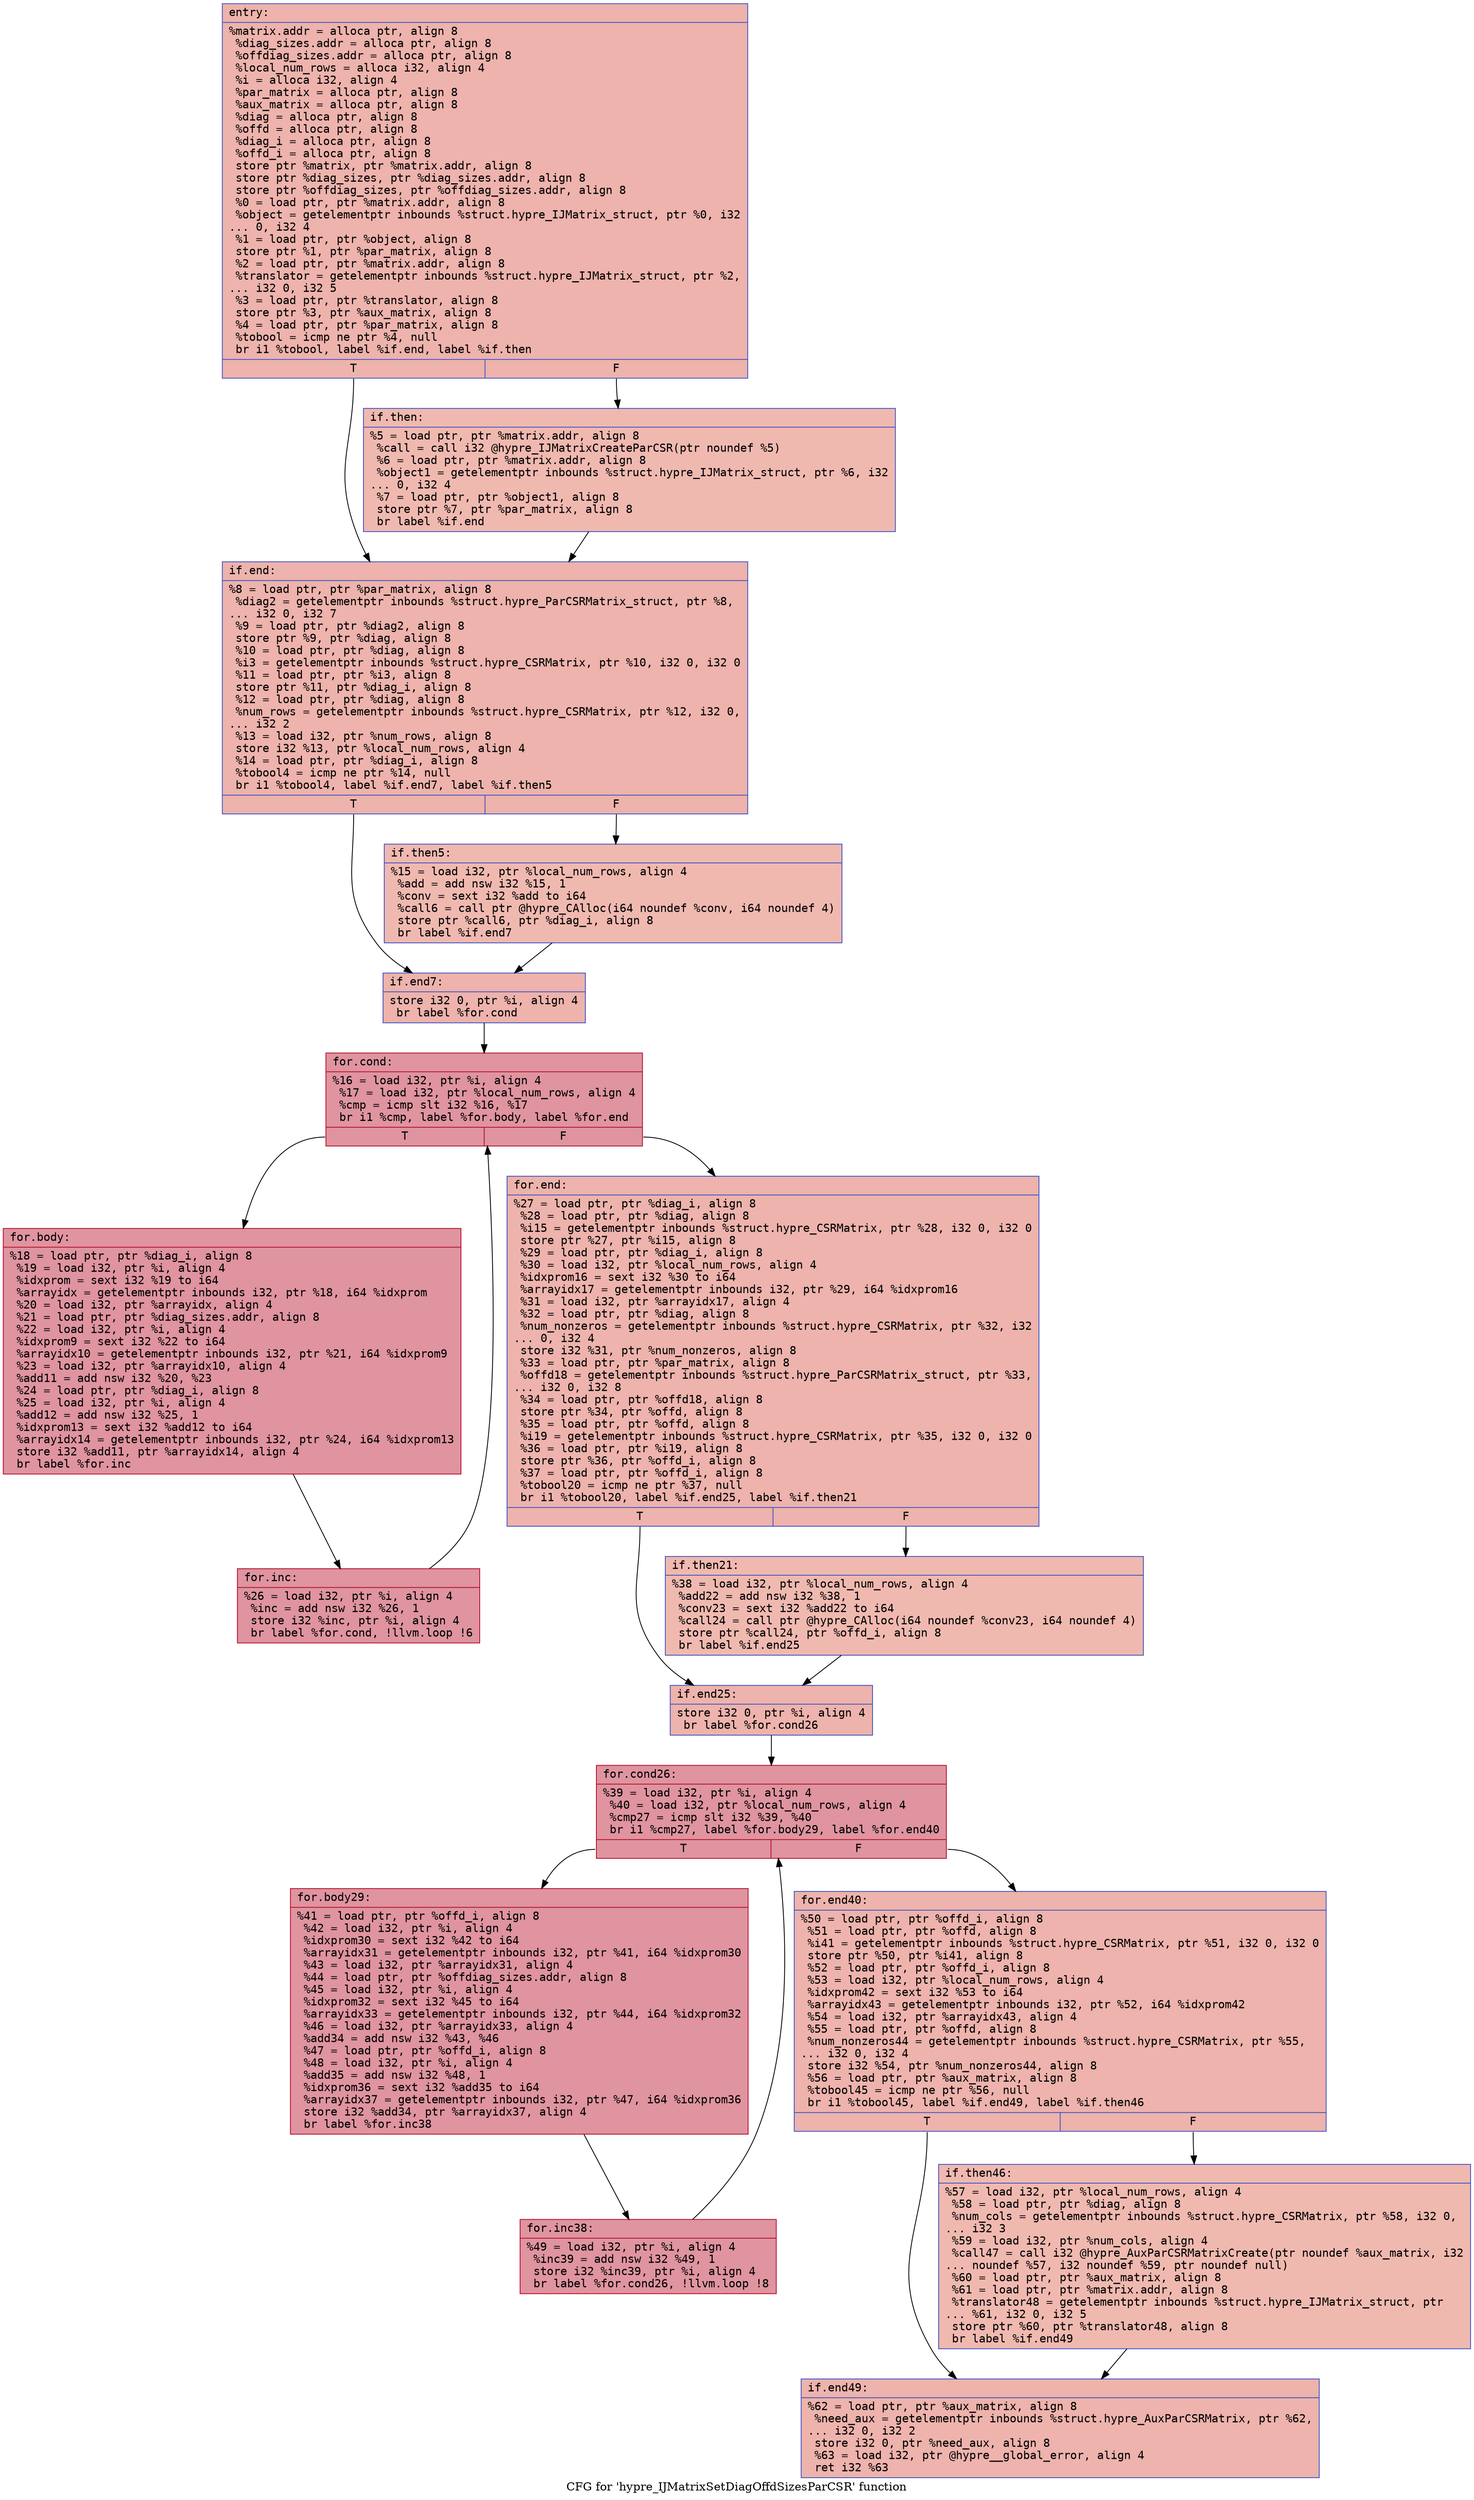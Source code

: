 digraph "CFG for 'hypre_IJMatrixSetDiagOffdSizesParCSR' function" {
	label="CFG for 'hypre_IJMatrixSetDiagOffdSizesParCSR' function";

	Node0x56408324c8f0 [shape=record,color="#3d50c3ff", style=filled, fillcolor="#d6524470" fontname="Courier",label="{entry:\l|  %matrix.addr = alloca ptr, align 8\l  %diag_sizes.addr = alloca ptr, align 8\l  %offdiag_sizes.addr = alloca ptr, align 8\l  %local_num_rows = alloca i32, align 4\l  %i = alloca i32, align 4\l  %par_matrix = alloca ptr, align 8\l  %aux_matrix = alloca ptr, align 8\l  %diag = alloca ptr, align 8\l  %offd = alloca ptr, align 8\l  %diag_i = alloca ptr, align 8\l  %offd_i = alloca ptr, align 8\l  store ptr %matrix, ptr %matrix.addr, align 8\l  store ptr %diag_sizes, ptr %diag_sizes.addr, align 8\l  store ptr %offdiag_sizes, ptr %offdiag_sizes.addr, align 8\l  %0 = load ptr, ptr %matrix.addr, align 8\l  %object = getelementptr inbounds %struct.hypre_IJMatrix_struct, ptr %0, i32\l... 0, i32 4\l  %1 = load ptr, ptr %object, align 8\l  store ptr %1, ptr %par_matrix, align 8\l  %2 = load ptr, ptr %matrix.addr, align 8\l  %translator = getelementptr inbounds %struct.hypre_IJMatrix_struct, ptr %2,\l... i32 0, i32 5\l  %3 = load ptr, ptr %translator, align 8\l  store ptr %3, ptr %aux_matrix, align 8\l  %4 = load ptr, ptr %par_matrix, align 8\l  %tobool = icmp ne ptr %4, null\l  br i1 %tobool, label %if.end, label %if.then\l|{<s0>T|<s1>F}}"];
	Node0x56408324c8f0:s0 -> Node0x56408324d9c0[tooltip="entry -> if.end\nProbability 62.50%" ];
	Node0x56408324c8f0:s1 -> Node0x56408324da30[tooltip="entry -> if.then\nProbability 37.50%" ];
	Node0x56408324da30 [shape=record,color="#3d50c3ff", style=filled, fillcolor="#de614d70" fontname="Courier",label="{if.then:\l|  %5 = load ptr, ptr %matrix.addr, align 8\l  %call = call i32 @hypre_IJMatrixCreateParCSR(ptr noundef %5)\l  %6 = load ptr, ptr %matrix.addr, align 8\l  %object1 = getelementptr inbounds %struct.hypre_IJMatrix_struct, ptr %6, i32\l... 0, i32 4\l  %7 = load ptr, ptr %object1, align 8\l  store ptr %7, ptr %par_matrix, align 8\l  br label %if.end\l}"];
	Node0x56408324da30 -> Node0x56408324d9c0[tooltip="if.then -> if.end\nProbability 100.00%" ];
	Node0x56408324d9c0 [shape=record,color="#3d50c3ff", style=filled, fillcolor="#d6524470" fontname="Courier",label="{if.end:\l|  %8 = load ptr, ptr %par_matrix, align 8\l  %diag2 = getelementptr inbounds %struct.hypre_ParCSRMatrix_struct, ptr %8,\l... i32 0, i32 7\l  %9 = load ptr, ptr %diag2, align 8\l  store ptr %9, ptr %diag, align 8\l  %10 = load ptr, ptr %diag, align 8\l  %i3 = getelementptr inbounds %struct.hypre_CSRMatrix, ptr %10, i32 0, i32 0\l  %11 = load ptr, ptr %i3, align 8\l  store ptr %11, ptr %diag_i, align 8\l  %12 = load ptr, ptr %diag, align 8\l  %num_rows = getelementptr inbounds %struct.hypre_CSRMatrix, ptr %12, i32 0,\l... i32 2\l  %13 = load i32, ptr %num_rows, align 8\l  store i32 %13, ptr %local_num_rows, align 4\l  %14 = load ptr, ptr %diag_i, align 8\l  %tobool4 = icmp ne ptr %14, null\l  br i1 %tobool4, label %if.end7, label %if.then5\l|{<s0>T|<s1>F}}"];
	Node0x56408324d9c0:s0 -> Node0x56408324eb80[tooltip="if.end -> if.end7\nProbability 62.50%" ];
	Node0x56408324d9c0:s1 -> Node0x56408324ebf0[tooltip="if.end -> if.then5\nProbability 37.50%" ];
	Node0x56408324ebf0 [shape=record,color="#3d50c3ff", style=filled, fillcolor="#de614d70" fontname="Courier",label="{if.then5:\l|  %15 = load i32, ptr %local_num_rows, align 4\l  %add = add nsw i32 %15, 1\l  %conv = sext i32 %add to i64\l  %call6 = call ptr @hypre_CAlloc(i64 noundef %conv, i64 noundef 4)\l  store ptr %call6, ptr %diag_i, align 8\l  br label %if.end7\l}"];
	Node0x56408324ebf0 -> Node0x56408324eb80[tooltip="if.then5 -> if.end7\nProbability 100.00%" ];
	Node0x56408324eb80 [shape=record,color="#3d50c3ff", style=filled, fillcolor="#d6524470" fontname="Courier",label="{if.end7:\l|  store i32 0, ptr %i, align 4\l  br label %for.cond\l}"];
	Node0x56408324eb80 -> Node0x56408324f1e0[tooltip="if.end7 -> for.cond\nProbability 100.00%" ];
	Node0x56408324f1e0 [shape=record,color="#b70d28ff", style=filled, fillcolor="#b70d2870" fontname="Courier",label="{for.cond:\l|  %16 = load i32, ptr %i, align 4\l  %17 = load i32, ptr %local_num_rows, align 4\l  %cmp = icmp slt i32 %16, %17\l  br i1 %cmp, label %for.body, label %for.end\l|{<s0>T|<s1>F}}"];
	Node0x56408324f1e0:s0 -> Node0x56408324f460[tooltip="for.cond -> for.body\nProbability 96.88%" ];
	Node0x56408324f1e0:s1 -> Node0x56408324f4e0[tooltip="for.cond -> for.end\nProbability 3.12%" ];
	Node0x56408324f460 [shape=record,color="#b70d28ff", style=filled, fillcolor="#b70d2870" fontname="Courier",label="{for.body:\l|  %18 = load ptr, ptr %diag_i, align 8\l  %19 = load i32, ptr %i, align 4\l  %idxprom = sext i32 %19 to i64\l  %arrayidx = getelementptr inbounds i32, ptr %18, i64 %idxprom\l  %20 = load i32, ptr %arrayidx, align 4\l  %21 = load ptr, ptr %diag_sizes.addr, align 8\l  %22 = load i32, ptr %i, align 4\l  %idxprom9 = sext i32 %22 to i64\l  %arrayidx10 = getelementptr inbounds i32, ptr %21, i64 %idxprom9\l  %23 = load i32, ptr %arrayidx10, align 4\l  %add11 = add nsw i32 %20, %23\l  %24 = load ptr, ptr %diag_i, align 8\l  %25 = load i32, ptr %i, align 4\l  %add12 = add nsw i32 %25, 1\l  %idxprom13 = sext i32 %add12 to i64\l  %arrayidx14 = getelementptr inbounds i32, ptr %24, i64 %idxprom13\l  store i32 %add11, ptr %arrayidx14, align 4\l  br label %for.inc\l}"];
	Node0x56408324f460 -> Node0x564083246ab0[tooltip="for.body -> for.inc\nProbability 100.00%" ];
	Node0x564083246ab0 [shape=record,color="#b70d28ff", style=filled, fillcolor="#b70d2870" fontname="Courier",label="{for.inc:\l|  %26 = load i32, ptr %i, align 4\l  %inc = add nsw i32 %26, 1\l  store i32 %inc, ptr %i, align 4\l  br label %for.cond, !llvm.loop !6\l}"];
	Node0x564083246ab0 -> Node0x56408324f1e0[tooltip="for.inc -> for.cond\nProbability 100.00%" ];
	Node0x56408324f4e0 [shape=record,color="#3d50c3ff", style=filled, fillcolor="#d6524470" fontname="Courier",label="{for.end:\l|  %27 = load ptr, ptr %diag_i, align 8\l  %28 = load ptr, ptr %diag, align 8\l  %i15 = getelementptr inbounds %struct.hypre_CSRMatrix, ptr %28, i32 0, i32 0\l  store ptr %27, ptr %i15, align 8\l  %29 = load ptr, ptr %diag_i, align 8\l  %30 = load i32, ptr %local_num_rows, align 4\l  %idxprom16 = sext i32 %30 to i64\l  %arrayidx17 = getelementptr inbounds i32, ptr %29, i64 %idxprom16\l  %31 = load i32, ptr %arrayidx17, align 4\l  %32 = load ptr, ptr %diag, align 8\l  %num_nonzeros = getelementptr inbounds %struct.hypre_CSRMatrix, ptr %32, i32\l... 0, i32 4\l  store i32 %31, ptr %num_nonzeros, align 8\l  %33 = load ptr, ptr %par_matrix, align 8\l  %offd18 = getelementptr inbounds %struct.hypre_ParCSRMatrix_struct, ptr %33,\l... i32 0, i32 8\l  %34 = load ptr, ptr %offd18, align 8\l  store ptr %34, ptr %offd, align 8\l  %35 = load ptr, ptr %offd, align 8\l  %i19 = getelementptr inbounds %struct.hypre_CSRMatrix, ptr %35, i32 0, i32 0\l  %36 = load ptr, ptr %i19, align 8\l  store ptr %36, ptr %offd_i, align 8\l  %37 = load ptr, ptr %offd_i, align 8\l  %tobool20 = icmp ne ptr %37, null\l  br i1 %tobool20, label %if.end25, label %if.then21\l|{<s0>T|<s1>F}}"];
	Node0x56408324f4e0:s0 -> Node0x5640832528a0[tooltip="for.end -> if.end25\nProbability 62.50%" ];
	Node0x56408324f4e0:s1 -> Node0x564083252920[tooltip="for.end -> if.then21\nProbability 37.50%" ];
	Node0x564083252920 [shape=record,color="#3d50c3ff", style=filled, fillcolor="#de614d70" fontname="Courier",label="{if.then21:\l|  %38 = load i32, ptr %local_num_rows, align 4\l  %add22 = add nsw i32 %38, 1\l  %conv23 = sext i32 %add22 to i64\l  %call24 = call ptr @hypre_CAlloc(i64 noundef %conv23, i64 noundef 4)\l  store ptr %call24, ptr %offd_i, align 8\l  br label %if.end25\l}"];
	Node0x564083252920 -> Node0x5640832528a0[tooltip="if.then21 -> if.end25\nProbability 100.00%" ];
	Node0x5640832528a0 [shape=record,color="#3d50c3ff", style=filled, fillcolor="#d6524470" fontname="Courier",label="{if.end25:\l|  store i32 0, ptr %i, align 4\l  br label %for.cond26\l}"];
	Node0x5640832528a0 -> Node0x564083252f10[tooltip="if.end25 -> for.cond26\nProbability 100.00%" ];
	Node0x564083252f10 [shape=record,color="#b70d28ff", style=filled, fillcolor="#b70d2870" fontname="Courier",label="{for.cond26:\l|  %39 = load i32, ptr %i, align 4\l  %40 = load i32, ptr %local_num_rows, align 4\l  %cmp27 = icmp slt i32 %39, %40\l  br i1 %cmp27, label %for.body29, label %for.end40\l|{<s0>T|<s1>F}}"];
	Node0x564083252f10:s0 -> Node0x564083253190[tooltip="for.cond26 -> for.body29\nProbability 96.88%" ];
	Node0x564083252f10:s1 -> Node0x564083253210[tooltip="for.cond26 -> for.end40\nProbability 3.12%" ];
	Node0x564083253190 [shape=record,color="#b70d28ff", style=filled, fillcolor="#b70d2870" fontname="Courier",label="{for.body29:\l|  %41 = load ptr, ptr %offd_i, align 8\l  %42 = load i32, ptr %i, align 4\l  %idxprom30 = sext i32 %42 to i64\l  %arrayidx31 = getelementptr inbounds i32, ptr %41, i64 %idxprom30\l  %43 = load i32, ptr %arrayidx31, align 4\l  %44 = load ptr, ptr %offdiag_sizes.addr, align 8\l  %45 = load i32, ptr %i, align 4\l  %idxprom32 = sext i32 %45 to i64\l  %arrayidx33 = getelementptr inbounds i32, ptr %44, i64 %idxprom32\l  %46 = load i32, ptr %arrayidx33, align 4\l  %add34 = add nsw i32 %43, %46\l  %47 = load ptr, ptr %offd_i, align 8\l  %48 = load i32, ptr %i, align 4\l  %add35 = add nsw i32 %48, 1\l  %idxprom36 = sext i32 %add35 to i64\l  %arrayidx37 = getelementptr inbounds i32, ptr %47, i64 %idxprom36\l  store i32 %add34, ptr %arrayidx37, align 4\l  br label %for.inc38\l}"];
	Node0x564083253190 -> Node0x5640832545a0[tooltip="for.body29 -> for.inc38\nProbability 100.00%" ];
	Node0x5640832545a0 [shape=record,color="#b70d28ff", style=filled, fillcolor="#b70d2870" fontname="Courier",label="{for.inc38:\l|  %49 = load i32, ptr %i, align 4\l  %inc39 = add nsw i32 %49, 1\l  store i32 %inc39, ptr %i, align 4\l  br label %for.cond26, !llvm.loop !8\l}"];
	Node0x5640832545a0 -> Node0x564083252f10[tooltip="for.inc38 -> for.cond26\nProbability 100.00%" ];
	Node0x564083253210 [shape=record,color="#3d50c3ff", style=filled, fillcolor="#d6524470" fontname="Courier",label="{for.end40:\l|  %50 = load ptr, ptr %offd_i, align 8\l  %51 = load ptr, ptr %offd, align 8\l  %i41 = getelementptr inbounds %struct.hypre_CSRMatrix, ptr %51, i32 0, i32 0\l  store ptr %50, ptr %i41, align 8\l  %52 = load ptr, ptr %offd_i, align 8\l  %53 = load i32, ptr %local_num_rows, align 4\l  %idxprom42 = sext i32 %53 to i64\l  %arrayidx43 = getelementptr inbounds i32, ptr %52, i64 %idxprom42\l  %54 = load i32, ptr %arrayidx43, align 4\l  %55 = load ptr, ptr %offd, align 8\l  %num_nonzeros44 = getelementptr inbounds %struct.hypre_CSRMatrix, ptr %55,\l... i32 0, i32 4\l  store i32 %54, ptr %num_nonzeros44, align 8\l  %56 = load ptr, ptr %aux_matrix, align 8\l  %tobool45 = icmp ne ptr %56, null\l  br i1 %tobool45, label %if.end49, label %if.then46\l|{<s0>T|<s1>F}}"];
	Node0x564083253210:s0 -> Node0x5640832552e0[tooltip="for.end40 -> if.end49\nProbability 62.50%" ];
	Node0x564083253210:s1 -> Node0x564083255360[tooltip="for.end40 -> if.then46\nProbability 37.50%" ];
	Node0x564083255360 [shape=record,color="#3d50c3ff", style=filled, fillcolor="#de614d70" fontname="Courier",label="{if.then46:\l|  %57 = load i32, ptr %local_num_rows, align 4\l  %58 = load ptr, ptr %diag, align 8\l  %num_cols = getelementptr inbounds %struct.hypre_CSRMatrix, ptr %58, i32 0,\l... i32 3\l  %59 = load i32, ptr %num_cols, align 4\l  %call47 = call i32 @hypre_AuxParCSRMatrixCreate(ptr noundef %aux_matrix, i32\l... noundef %57, i32 noundef %59, ptr noundef null)\l  %60 = load ptr, ptr %aux_matrix, align 8\l  %61 = load ptr, ptr %matrix.addr, align 8\l  %translator48 = getelementptr inbounds %struct.hypre_IJMatrix_struct, ptr\l... %61, i32 0, i32 5\l  store ptr %60, ptr %translator48, align 8\l  br label %if.end49\l}"];
	Node0x564083255360 -> Node0x5640832552e0[tooltip="if.then46 -> if.end49\nProbability 100.00%" ];
	Node0x5640832552e0 [shape=record,color="#3d50c3ff", style=filled, fillcolor="#d6524470" fontname="Courier",label="{if.end49:\l|  %62 = load ptr, ptr %aux_matrix, align 8\l  %need_aux = getelementptr inbounds %struct.hypre_AuxParCSRMatrix, ptr %62,\l... i32 0, i32 2\l  store i32 0, ptr %need_aux, align 8\l  %63 = load i32, ptr @hypre__global_error, align 4\l  ret i32 %63\l}"];
}
